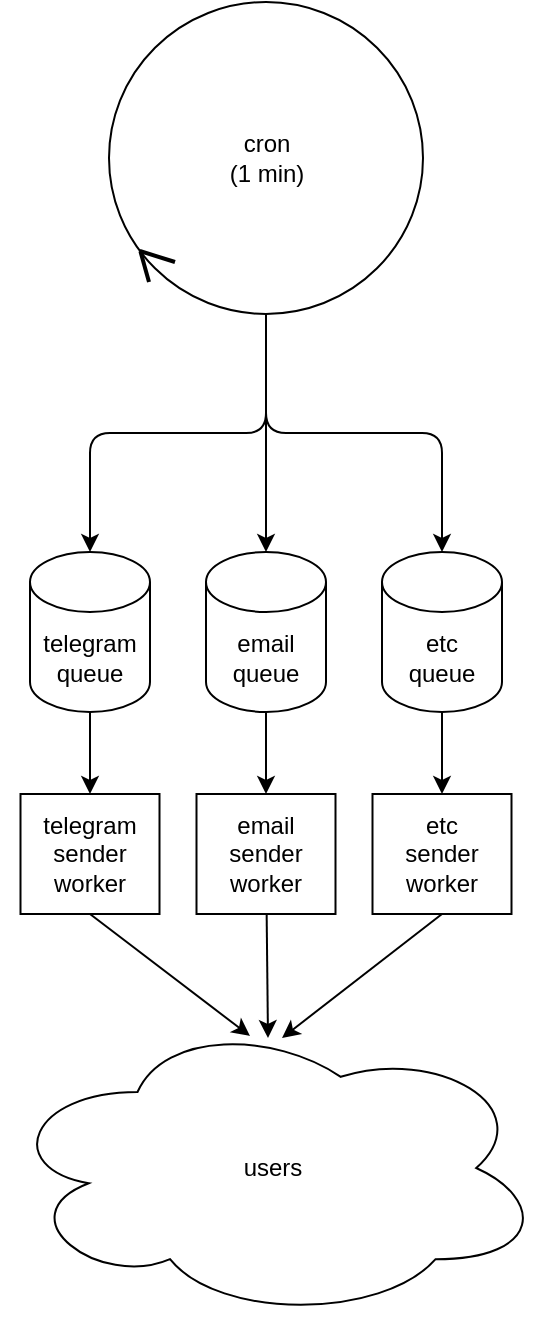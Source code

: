 <mxfile version="20.8.3" type="github">
  <diagram id="nQO8B5wmgsFRpgzzgcKD" name="Страница 1">
    <mxGraphModel dx="946" dy="534" grid="0" gridSize="10" guides="1" tooltips="1" connect="1" arrows="1" fold="1" page="0" pageScale="1" pageWidth="827" pageHeight="1169" math="0" shadow="0">
      <root>
        <mxCell id="0" />
        <mxCell id="1" parent="0" />
        <mxCell id="JnOhE4jDR4jtmxJbP_fl-10" style="edgeStyle=orthogonalEdgeStyle;rounded=0;orthogonalLoop=1;jettySize=auto;html=1;entryX=0.5;entryY=0;entryDx=0;entryDy=0;" edge="1" parent="1" source="JnOhE4jDR4jtmxJbP_fl-1" target="JnOhE4jDR4jtmxJbP_fl-5">
          <mxGeometry relative="1" as="geometry" />
        </mxCell>
        <mxCell id="JnOhE4jDR4jtmxJbP_fl-1" value="telegram&lt;br&gt;queue" style="shape=cylinder3;whiteSpace=wrap;html=1;boundedLbl=1;backgroundOutline=1;size=15;" vertex="1" parent="1">
          <mxGeometry x="382" y="359" width="60" height="80" as="geometry" />
        </mxCell>
        <mxCell id="JnOhE4jDR4jtmxJbP_fl-9" style="edgeStyle=orthogonalEdgeStyle;rounded=0;orthogonalLoop=1;jettySize=auto;html=1;entryX=0.5;entryY=0;entryDx=0;entryDy=0;" edge="1" parent="1" source="JnOhE4jDR4jtmxJbP_fl-2" target="JnOhE4jDR4jtmxJbP_fl-6">
          <mxGeometry relative="1" as="geometry" />
        </mxCell>
        <mxCell id="JnOhE4jDR4jtmxJbP_fl-2" value="email&lt;br&gt;queue" style="shape=cylinder3;whiteSpace=wrap;html=1;boundedLbl=1;backgroundOutline=1;size=15;" vertex="1" parent="1">
          <mxGeometry x="470" y="359" width="60" height="80" as="geometry" />
        </mxCell>
        <mxCell id="JnOhE4jDR4jtmxJbP_fl-8" style="edgeStyle=orthogonalEdgeStyle;rounded=0;orthogonalLoop=1;jettySize=auto;html=1;entryX=0.5;entryY=0;entryDx=0;entryDy=0;" edge="1" parent="1" source="JnOhE4jDR4jtmxJbP_fl-3" target="JnOhE4jDR4jtmxJbP_fl-7">
          <mxGeometry relative="1" as="geometry" />
        </mxCell>
        <mxCell id="JnOhE4jDR4jtmxJbP_fl-3" value="etc&lt;br&gt;queue" style="shape=cylinder3;whiteSpace=wrap;html=1;boundedLbl=1;backgroundOutline=1;size=15;" vertex="1" parent="1">
          <mxGeometry x="558" y="359" width="60" height="80" as="geometry" />
        </mxCell>
        <mxCell id="JnOhE4jDR4jtmxJbP_fl-15" style="rounded=1;orthogonalLoop=1;jettySize=auto;html=1;exitX=0.5;exitY=1;exitDx=0;exitDy=0;" edge="1" parent="1" source="JnOhE4jDR4jtmxJbP_fl-5">
          <mxGeometry relative="1" as="geometry">
            <mxPoint x="492" y="601" as="targetPoint" />
          </mxGeometry>
        </mxCell>
        <mxCell id="JnOhE4jDR4jtmxJbP_fl-5" value="telegram&lt;br&gt;sender&lt;br&gt;worker" style="rounded=0;whiteSpace=wrap;html=1;" vertex="1" parent="1">
          <mxGeometry x="377.25" y="480" width="69.5" height="60" as="geometry" />
        </mxCell>
        <mxCell id="JnOhE4jDR4jtmxJbP_fl-14" style="rounded=1;orthogonalLoop=1;jettySize=auto;html=1;" edge="1" parent="1" source="JnOhE4jDR4jtmxJbP_fl-6">
          <mxGeometry relative="1" as="geometry">
            <mxPoint x="501" y="602" as="targetPoint" />
          </mxGeometry>
        </mxCell>
        <mxCell id="JnOhE4jDR4jtmxJbP_fl-6" value="email&lt;br&gt;sender&lt;br&gt;worker" style="rounded=0;whiteSpace=wrap;html=1;" vertex="1" parent="1">
          <mxGeometry x="465.25" y="480" width="69.5" height="60" as="geometry" />
        </mxCell>
        <mxCell id="JnOhE4jDR4jtmxJbP_fl-13" style="rounded=1;orthogonalLoop=1;jettySize=auto;html=1;exitX=0.5;exitY=1;exitDx=0;exitDy=0;" edge="1" parent="1" source="JnOhE4jDR4jtmxJbP_fl-7">
          <mxGeometry relative="1" as="geometry">
            <mxPoint x="508" y="602" as="targetPoint" />
          </mxGeometry>
        </mxCell>
        <mxCell id="JnOhE4jDR4jtmxJbP_fl-7" value="etc&lt;br&gt;sender&lt;br&gt;worker" style="rounded=0;whiteSpace=wrap;html=1;" vertex="1" parent="1">
          <mxGeometry x="553.25" y="480" width="69.5" height="60" as="geometry" />
        </mxCell>
        <mxCell id="JnOhE4jDR4jtmxJbP_fl-11" value="users" style="ellipse;shape=cloud;whiteSpace=wrap;html=1;" vertex="1" parent="1">
          <mxGeometry x="368" y="591" width="271" height="152" as="geometry" />
        </mxCell>
        <mxCell id="JnOhE4jDR4jtmxJbP_fl-19" value="" style="group" vertex="1" connectable="0" parent="1">
          <mxGeometry x="421.5" y="84" width="157" height="156" as="geometry" />
        </mxCell>
        <mxCell id="JnOhE4jDR4jtmxJbP_fl-16" value="cron&lt;br&gt;(1 min)" style="ellipse;whiteSpace=wrap;html=1;" vertex="1" parent="JnOhE4jDR4jtmxJbP_fl-19">
          <mxGeometry width="157" height="156" as="geometry" />
        </mxCell>
        <mxCell id="JnOhE4jDR4jtmxJbP_fl-17" value="" style="endArrow=none;html=1;rounded=0;exitX=0.098;exitY=0.798;exitDx=0;exitDy=0;exitPerimeter=0;targetPerimeterSpacing=0;strokeWidth=2;" edge="1" parent="JnOhE4jDR4jtmxJbP_fl-19" source="JnOhE4jDR4jtmxJbP_fl-16">
          <mxGeometry width="50" height="50" relative="1" as="geometry">
            <mxPoint x="36" y="131" as="sourcePoint" />
            <mxPoint x="33" y="130" as="targetPoint" />
          </mxGeometry>
        </mxCell>
        <mxCell id="JnOhE4jDR4jtmxJbP_fl-18" value="" style="endArrow=none;html=1;rounded=0;exitX=0.1;exitY=0.799;exitDx=0;exitDy=0;exitPerimeter=0;targetPerimeterSpacing=0;strokeWidth=2;" edge="1" parent="JnOhE4jDR4jtmxJbP_fl-19" source="JnOhE4jDR4jtmxJbP_fl-16">
          <mxGeometry width="50" height="50" relative="1" as="geometry">
            <mxPoint x="25.386" y="134.488" as="sourcePoint" />
            <mxPoint x="20" y="140" as="targetPoint" />
          </mxGeometry>
        </mxCell>
        <mxCell id="JnOhE4jDR4jtmxJbP_fl-20" style="edgeStyle=orthogonalEdgeStyle;orthogonalLoop=1;jettySize=auto;html=1;entryX=0.5;entryY=0;entryDx=0;entryDy=0;entryPerimeter=0;strokeWidth=1;targetPerimeterSpacing=0;rounded=1;" edge="1" parent="1" source="JnOhE4jDR4jtmxJbP_fl-16" target="JnOhE4jDR4jtmxJbP_fl-1">
          <mxGeometry relative="1" as="geometry" />
        </mxCell>
        <mxCell id="JnOhE4jDR4jtmxJbP_fl-21" style="edgeStyle=orthogonalEdgeStyle;rounded=1;orthogonalLoop=1;jettySize=auto;html=1;exitX=0.5;exitY=1;exitDx=0;exitDy=0;entryX=0.5;entryY=0;entryDx=0;entryDy=0;entryPerimeter=0;strokeWidth=1;targetPerimeterSpacing=0;" edge="1" parent="1" source="JnOhE4jDR4jtmxJbP_fl-16" target="JnOhE4jDR4jtmxJbP_fl-3">
          <mxGeometry relative="1" as="geometry" />
        </mxCell>
        <mxCell id="JnOhE4jDR4jtmxJbP_fl-22" style="edgeStyle=orthogonalEdgeStyle;rounded=1;orthogonalLoop=1;jettySize=auto;html=1;exitX=0.5;exitY=1;exitDx=0;exitDy=0;entryX=0.5;entryY=0;entryDx=0;entryDy=0;entryPerimeter=0;strokeWidth=1;targetPerimeterSpacing=0;" edge="1" parent="1" source="JnOhE4jDR4jtmxJbP_fl-16" target="JnOhE4jDR4jtmxJbP_fl-2">
          <mxGeometry relative="1" as="geometry" />
        </mxCell>
      </root>
    </mxGraphModel>
  </diagram>
</mxfile>
